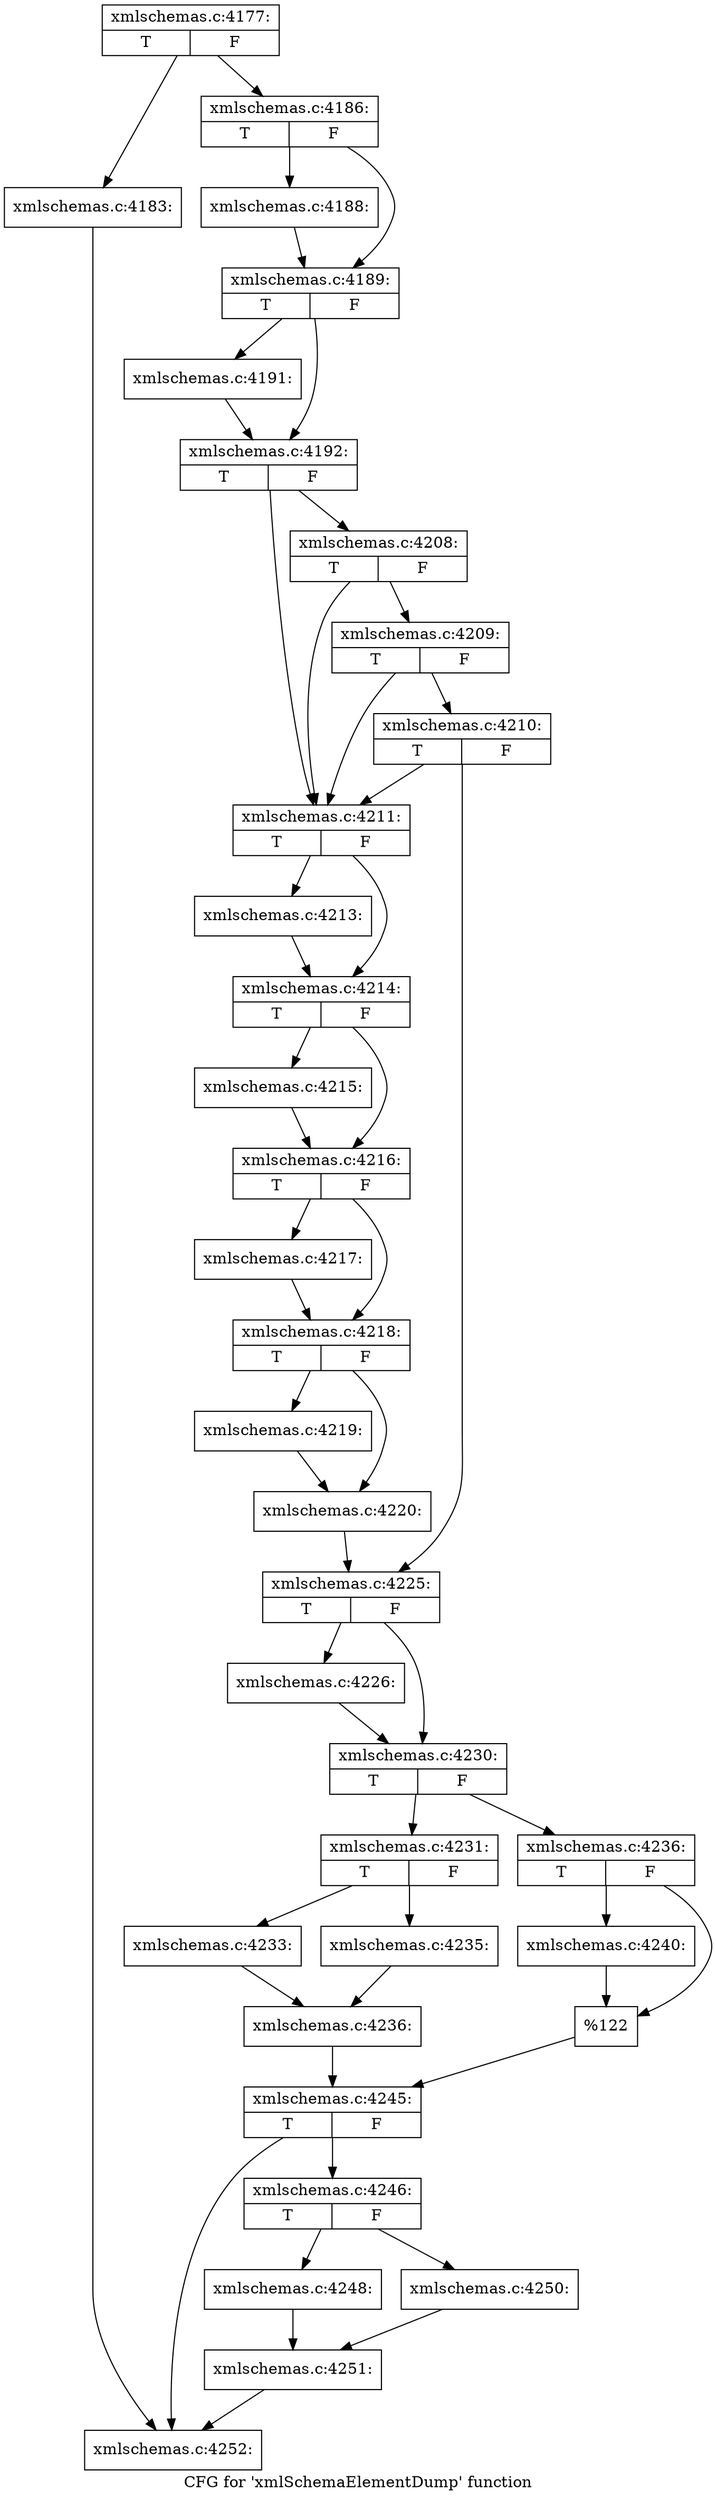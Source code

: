 digraph "CFG for 'xmlSchemaElementDump' function" {
	label="CFG for 'xmlSchemaElementDump' function";

	Node0x4b54df0 [shape=record,label="{xmlschemas.c:4177:|{<s0>T|<s1>F}}"];
	Node0x4b54df0 -> Node0x4b69240;
	Node0x4b54df0 -> Node0x4b69290;
	Node0x4b69240 [shape=record,label="{xmlschemas.c:4183:}"];
	Node0x4b69240 -> Node0x4b726a0;
	Node0x4b69290 [shape=record,label="{xmlschemas.c:4186:|{<s0>T|<s1>F}}"];
	Node0x4b69290 -> Node0x4b69940;
	Node0x4b69290 -> Node0x4b69990;
	Node0x4b69940 [shape=record,label="{xmlschemas.c:4188:}"];
	Node0x4b69940 -> Node0x4b69990;
	Node0x4b69990 [shape=record,label="{xmlschemas.c:4189:|{<s0>T|<s1>F}}"];
	Node0x4b69990 -> Node0x4b6aac0;
	Node0x4b69990 -> Node0x4b6ab10;
	Node0x4b6aac0 [shape=record,label="{xmlschemas.c:4191:}"];
	Node0x4b6aac0 -> Node0x4b6ab10;
	Node0x4b6ab10 [shape=record,label="{xmlschemas.c:4192:|{<s0>T|<s1>F}}"];
	Node0x4b6ab10 -> Node0x4b6b3d0;
	Node0x4b6ab10 -> Node0x4b6b570;
	Node0x4b6b570 [shape=record,label="{xmlschemas.c:4208:|{<s0>T|<s1>F}}"];
	Node0x4b6b570 -> Node0x4b6b3d0;
	Node0x4b6b570 -> Node0x4b6b4f0;
	Node0x4b6b4f0 [shape=record,label="{xmlschemas.c:4209:|{<s0>T|<s1>F}}"];
	Node0x4b6b4f0 -> Node0x4b6b3d0;
	Node0x4b6b4f0 -> Node0x4b6b470;
	Node0x4b6b470 [shape=record,label="{xmlschemas.c:4210:|{<s0>T|<s1>F}}"];
	Node0x4b6b470 -> Node0x4b6b3d0;
	Node0x4b6b470 -> Node0x4b6b420;
	Node0x4b6b3d0 [shape=record,label="{xmlschemas.c:4211:|{<s0>T|<s1>F}}"];
	Node0x4b6b3d0 -> Node0x4b43680;
	Node0x4b6b3d0 -> Node0x4b436d0;
	Node0x4b43680 [shape=record,label="{xmlschemas.c:4213:}"];
	Node0x4b43680 -> Node0x4b436d0;
	Node0x4b436d0 [shape=record,label="{xmlschemas.c:4214:|{<s0>T|<s1>F}}"];
	Node0x4b436d0 -> Node0x4b43f00;
	Node0x4b436d0 -> Node0x4b43f50;
	Node0x4b43f00 [shape=record,label="{xmlschemas.c:4215:}"];
	Node0x4b43f00 -> Node0x4b43f50;
	Node0x4b43f50 [shape=record,label="{xmlschemas.c:4216:|{<s0>T|<s1>F}}"];
	Node0x4b43f50 -> Node0x4b6e7c0;
	Node0x4b43f50 -> Node0x4b6e810;
	Node0x4b6e7c0 [shape=record,label="{xmlschemas.c:4217:}"];
	Node0x4b6e7c0 -> Node0x4b6e810;
	Node0x4b6e810 [shape=record,label="{xmlschemas.c:4218:|{<s0>T|<s1>F}}"];
	Node0x4b6e810 -> Node0x4b6f040;
	Node0x4b6e810 -> Node0x4b6f090;
	Node0x4b6f040 [shape=record,label="{xmlschemas.c:4219:}"];
	Node0x4b6f040 -> Node0x4b6f090;
	Node0x4b6f090 [shape=record,label="{xmlschemas.c:4220:}"];
	Node0x4b6f090 -> Node0x4b6b420;
	Node0x4b6b420 [shape=record,label="{xmlschemas.c:4225:|{<s0>T|<s1>F}}"];
	Node0x4b6b420 -> Node0x4b6fb70;
	Node0x4b6b420 -> Node0x4b6fbc0;
	Node0x4b6fb70 [shape=record,label="{xmlschemas.c:4226:}"];
	Node0x4b6fb70 -> Node0x4b6fbc0;
	Node0x4b6fbc0 [shape=record,label="{xmlschemas.c:4230:|{<s0>T|<s1>F}}"];
	Node0x4b6fbc0 -> Node0x4b70580;
	Node0x4b6fbc0 -> Node0x4b70620;
	Node0x4b70580 [shape=record,label="{xmlschemas.c:4231:|{<s0>T|<s1>F}}"];
	Node0x4b70580 -> Node0x4b70fc0;
	Node0x4b70580 -> Node0x4b71060;
	Node0x4b70fc0 [shape=record,label="{xmlschemas.c:4233:}"];
	Node0x4b70fc0 -> Node0x4b71010;
	Node0x4b71060 [shape=record,label="{xmlschemas.c:4235:}"];
	Node0x4b71060 -> Node0x4b71010;
	Node0x4b71010 [shape=record,label="{xmlschemas.c:4236:}"];
	Node0x4b71010 -> Node0x4b705d0;
	Node0x4b70620 [shape=record,label="{xmlschemas.c:4236:|{<s0>T|<s1>F}}"];
	Node0x4b70620 -> Node0x4b71cd0;
	Node0x4b70620 -> Node0x4b71d20;
	Node0x4b71cd0 [shape=record,label="{xmlschemas.c:4240:}"];
	Node0x4b71cd0 -> Node0x4b71d20;
	Node0x4b71d20 [shape=record,label="{%122}"];
	Node0x4b71d20 -> Node0x4b705d0;
	Node0x4b705d0 [shape=record,label="{xmlschemas.c:4245:|{<s0>T|<s1>F}}"];
	Node0x4b705d0 -> Node0x4b72650;
	Node0x4b705d0 -> Node0x4b726a0;
	Node0x4b72650 [shape=record,label="{xmlschemas.c:4246:|{<s0>T|<s1>F}}"];
	Node0x4b72650 -> Node0x4b73050;
	Node0x4b72650 -> Node0x4b730f0;
	Node0x4b73050 [shape=record,label="{xmlschemas.c:4248:}"];
	Node0x4b73050 -> Node0x4b730a0;
	Node0x4b730f0 [shape=record,label="{xmlschemas.c:4250:}"];
	Node0x4b730f0 -> Node0x4b730a0;
	Node0x4b730a0 [shape=record,label="{xmlschemas.c:4251:}"];
	Node0x4b730a0 -> Node0x4b726a0;
	Node0x4b726a0 [shape=record,label="{xmlschemas.c:4252:}"];
}
